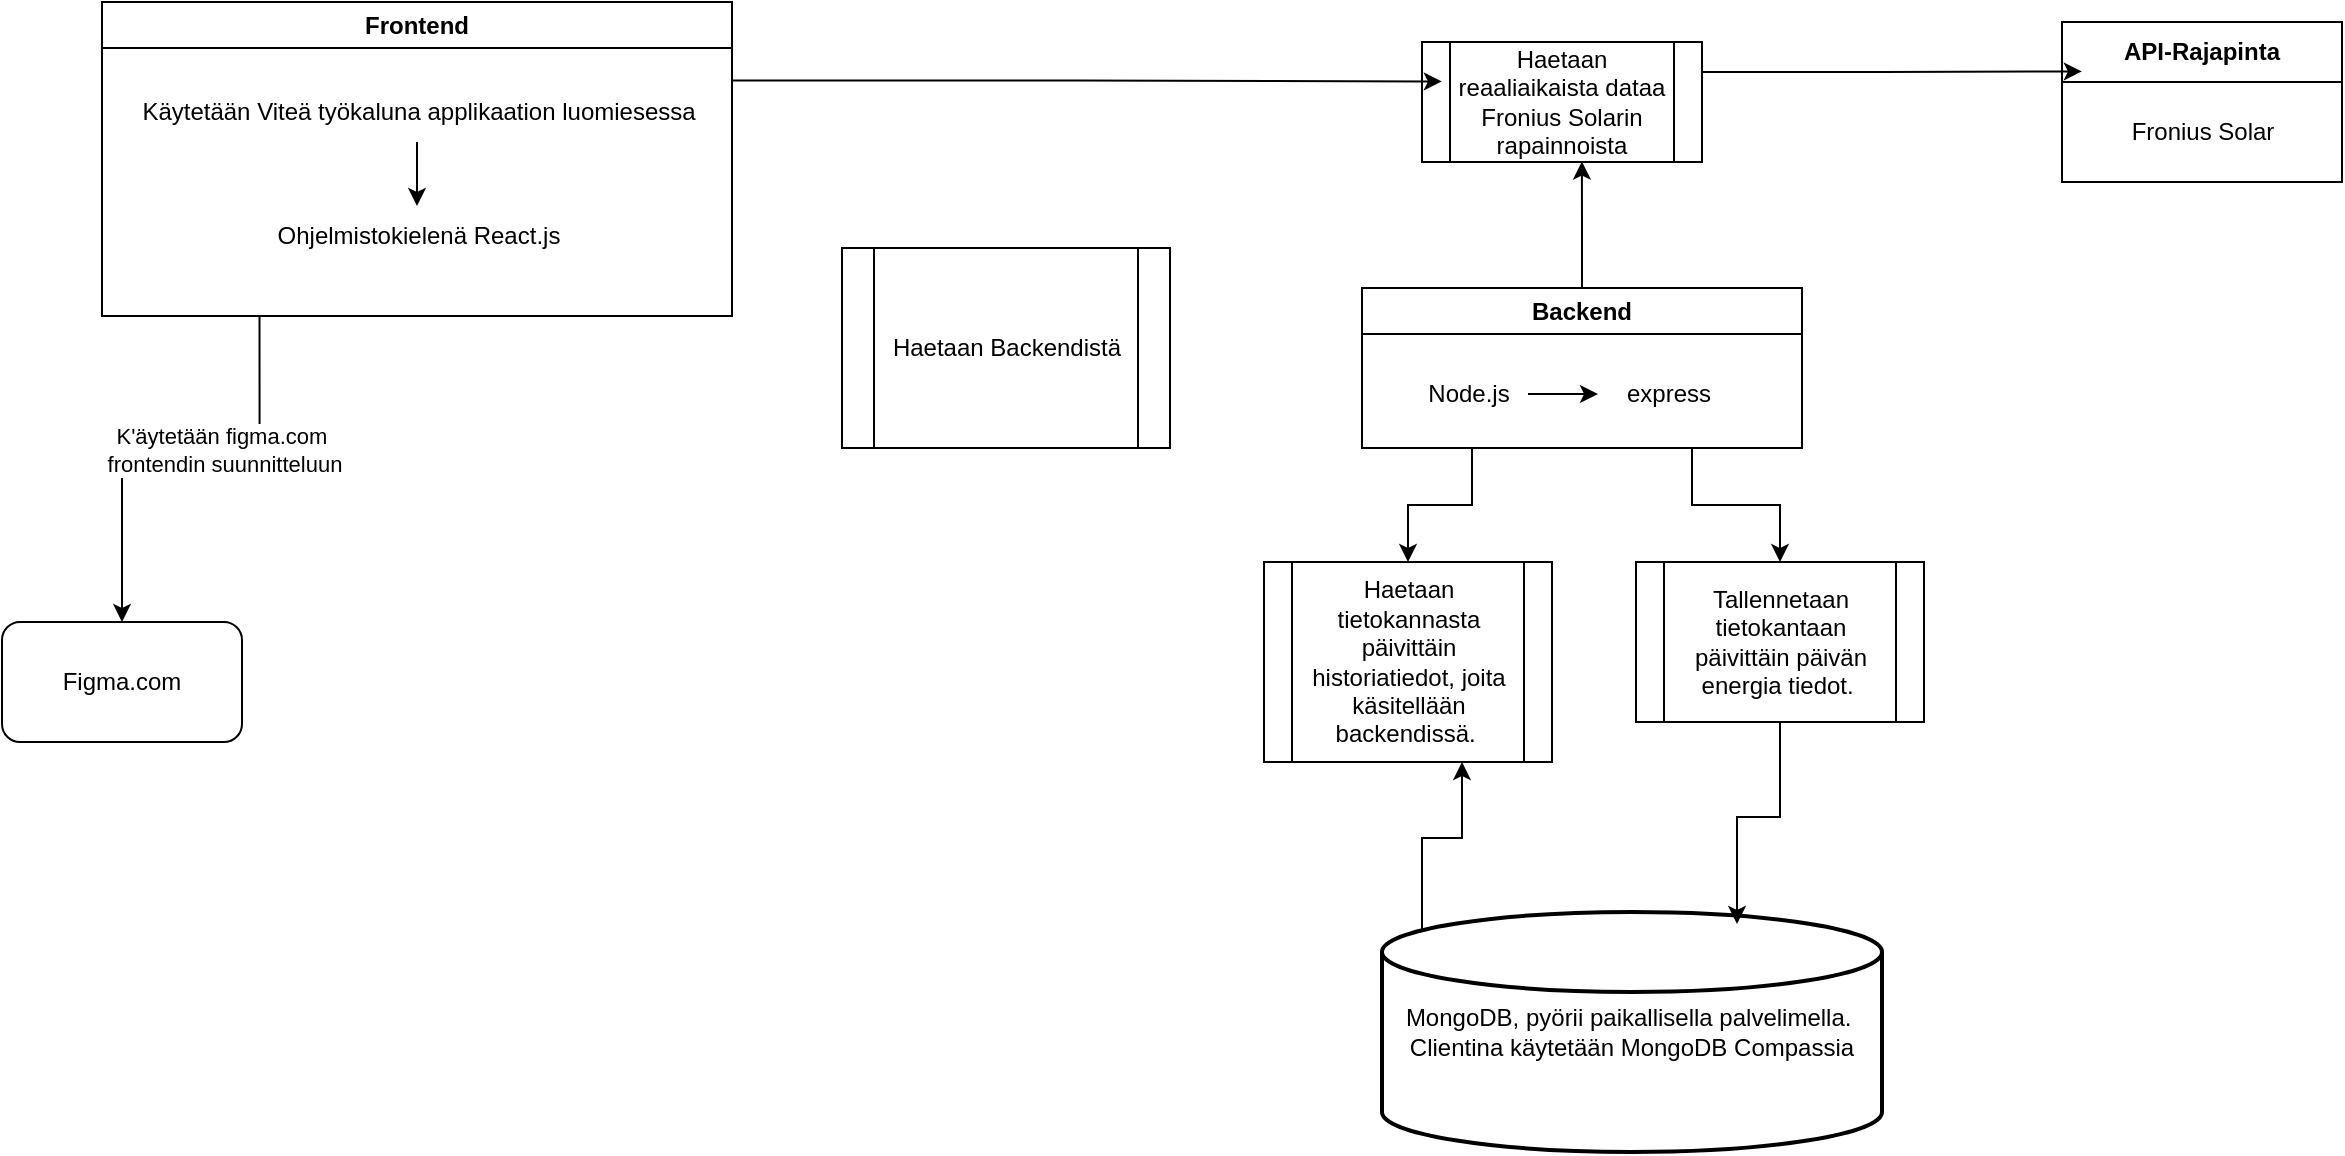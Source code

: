 <mxfile version="24.8.3">
  <diagram id="C5RBs43oDa-KdzZeNtuy" name="Page-1">
    <mxGraphModel dx="1405" dy="964" grid="1" gridSize="10" guides="1" tooltips="1" connect="1" arrows="1" fold="1" page="1" pageScale="1" pageWidth="827" pageHeight="1169" math="0" shadow="0">
      <root>
        <mxCell id="WIyWlLk6GJQsqaUBKTNV-0" />
        <mxCell id="WIyWlLk6GJQsqaUBKTNV-1" parent="WIyWlLk6GJQsqaUBKTNV-0" />
        <mxCell id="KI7qUFwzVZCrHmOiPdN4-64" style="edgeStyle=orthogonalEdgeStyle;rounded=0;orthogonalLoop=1;jettySize=auto;html=1;exitX=0.25;exitY=1;exitDx=0;exitDy=0;" edge="1" parent="WIyWlLk6GJQsqaUBKTNV-1" source="KI7qUFwzVZCrHmOiPdN4-0" target="KI7qUFwzVZCrHmOiPdN4-52">
          <mxGeometry relative="1" as="geometry" />
        </mxCell>
        <mxCell id="KI7qUFwzVZCrHmOiPdN4-65" value="K&#39;äytetään figma.com&amp;nbsp;&lt;div&gt;frontendin suunnitteluun&lt;/div&gt;" style="edgeLabel;html=1;align=center;verticalAlign=middle;resizable=0;points=[];" vertex="1" connectable="0" parent="KI7qUFwzVZCrHmOiPdN4-64">
          <mxGeometry x="-0.008" y="4" relative="1" as="geometry">
            <mxPoint x="15" y="-14" as="offset" />
          </mxGeometry>
        </mxCell>
        <mxCell id="KI7qUFwzVZCrHmOiPdN4-0" value="Frontend" style="swimlane;whiteSpace=wrap;html=1;" vertex="1" parent="WIyWlLk6GJQsqaUBKTNV-1">
          <mxGeometry x="60" y="130" width="315" height="157" as="geometry" />
        </mxCell>
        <mxCell id="KI7qUFwzVZCrHmOiPdN4-56" value="" style="edgeStyle=orthogonalEdgeStyle;rounded=0;orthogonalLoop=1;jettySize=auto;html=1;" edge="1" parent="KI7qUFwzVZCrHmOiPdN4-0" source="KI7qUFwzVZCrHmOiPdN4-51" target="KI7qUFwzVZCrHmOiPdN4-55">
          <mxGeometry relative="1" as="geometry" />
        </mxCell>
        <mxCell id="KI7qUFwzVZCrHmOiPdN4-51" value="Käytetään Viteä työkaluna applikaation luomiesessa" style="text;html=1;align=center;verticalAlign=middle;resizable=0;points=[];autosize=1;strokeColor=none;fillColor=none;" vertex="1" parent="KI7qUFwzVZCrHmOiPdN4-0">
          <mxGeometry x="7.5" y="40" width="300" height="30" as="geometry" />
        </mxCell>
        <mxCell id="KI7qUFwzVZCrHmOiPdN4-55" value="&lt;div&gt;Ohjelmistokielenä React.js&lt;/div&gt;" style="text;html=1;align=center;verticalAlign=middle;resizable=0;points=[];autosize=1;strokeColor=none;fillColor=none;" vertex="1" parent="KI7qUFwzVZCrHmOiPdN4-0">
          <mxGeometry x="77.5" y="102" width="160" height="30" as="geometry" />
        </mxCell>
        <mxCell id="KI7qUFwzVZCrHmOiPdN4-61" style="edgeStyle=orthogonalEdgeStyle;rounded=0;orthogonalLoop=1;jettySize=auto;html=1;exitX=0;exitY=0.15;exitDx=0;exitDy=0;exitPerimeter=0;" edge="1" parent="WIyWlLk6GJQsqaUBKTNV-1" source="KI7qUFwzVZCrHmOiPdN4-2">
          <mxGeometry relative="1" as="geometry">
            <mxPoint x="740" y="510" as="targetPoint" />
            <Array as="points">
              <mxPoint x="720" y="603" />
              <mxPoint x="720" y="548" />
              <mxPoint x="740" y="548" />
            </Array>
          </mxGeometry>
        </mxCell>
        <mxCell id="KI7qUFwzVZCrHmOiPdN4-2" value="MongoDB, pyörii paikallisella palvelimella.&amp;nbsp;&lt;div&gt;Clientina käytetään&amp;nbsp;&lt;span style=&quot;background-color: initial;&quot;&gt;MongoDB Compassia&lt;/span&gt;&lt;/div&gt;" style="strokeWidth=2;html=1;shape=mxgraph.flowchart.database;whiteSpace=wrap;" vertex="1" parent="WIyWlLk6GJQsqaUBKTNV-1">
          <mxGeometry x="700" y="585" width="250" height="120" as="geometry" />
        </mxCell>
        <mxCell id="KI7qUFwzVZCrHmOiPdN4-74" style="edgeStyle=orthogonalEdgeStyle;rounded=0;orthogonalLoop=1;jettySize=auto;html=1;exitX=0.75;exitY=1;exitDx=0;exitDy=0;" edge="1" parent="WIyWlLk6GJQsqaUBKTNV-1" source="KI7qUFwzVZCrHmOiPdN4-3" target="KI7qUFwzVZCrHmOiPdN4-57">
          <mxGeometry relative="1" as="geometry" />
        </mxCell>
        <mxCell id="KI7qUFwzVZCrHmOiPdN4-75" style="edgeStyle=orthogonalEdgeStyle;rounded=0;orthogonalLoop=1;jettySize=auto;html=1;exitX=0.25;exitY=1;exitDx=0;exitDy=0;" edge="1" parent="WIyWlLk6GJQsqaUBKTNV-1" source="KI7qUFwzVZCrHmOiPdN4-3" target="KI7qUFwzVZCrHmOiPdN4-60">
          <mxGeometry relative="1" as="geometry" />
        </mxCell>
        <mxCell id="KI7qUFwzVZCrHmOiPdN4-3" value="Backend" style="swimlane;whiteSpace=wrap;html=1;" vertex="1" parent="WIyWlLk6GJQsqaUBKTNV-1">
          <mxGeometry x="690" y="273" width="220" height="80" as="geometry" />
        </mxCell>
        <mxCell id="KI7qUFwzVZCrHmOiPdN4-41" value="express" style="text;html=1;align=center;verticalAlign=middle;resizable=0;points=[];autosize=1;strokeColor=none;fillColor=none;" vertex="1" parent="KI7qUFwzVZCrHmOiPdN4-3">
          <mxGeometry x="118" y="38" width="70" height="30" as="geometry" />
        </mxCell>
        <mxCell id="KI7qUFwzVZCrHmOiPdN4-38" value="Node.js" style="text;html=1;align=center;verticalAlign=middle;resizable=0;points=[];autosize=1;strokeColor=none;fillColor=none;" vertex="1" parent="KI7qUFwzVZCrHmOiPdN4-3">
          <mxGeometry x="23" y="38" width="60" height="30" as="geometry" />
        </mxCell>
        <mxCell id="KI7qUFwzVZCrHmOiPdN4-42" value="" style="edgeStyle=orthogonalEdgeStyle;rounded=0;orthogonalLoop=1;jettySize=auto;html=1;" edge="1" parent="KI7qUFwzVZCrHmOiPdN4-3" source="KI7qUFwzVZCrHmOiPdN4-38" target="KI7qUFwzVZCrHmOiPdN4-41">
          <mxGeometry relative="1" as="geometry" />
        </mxCell>
        <mxCell id="KI7qUFwzVZCrHmOiPdN4-8" value="API-Rajapinta" style="swimlane;whiteSpace=wrap;html=1;startSize=30;" vertex="1" parent="WIyWlLk6GJQsqaUBKTNV-1">
          <mxGeometry x="1040" y="140" width="140" height="80" as="geometry">
            <mxRectangle x="580" y="250" width="90" height="30" as="alternateBounds" />
          </mxGeometry>
        </mxCell>
        <mxCell id="KI7qUFwzVZCrHmOiPdN4-46" value="Fronius Solar" style="text;html=1;align=center;verticalAlign=middle;resizable=0;points=[];autosize=1;strokeColor=none;fillColor=none;" vertex="1" parent="KI7qUFwzVZCrHmOiPdN4-8">
          <mxGeometry x="25" y="40" width="90" height="30" as="geometry" />
        </mxCell>
        <mxCell id="KI7qUFwzVZCrHmOiPdN4-43" value="Haetaan reaaliaikaista dataa Fronius Solarin rapainnoista" style="shape=process;whiteSpace=wrap;html=1;backgroundOutline=1;" vertex="1" parent="WIyWlLk6GJQsqaUBKTNV-1">
          <mxGeometry x="720" y="150" width="140" height="60" as="geometry" />
        </mxCell>
        <mxCell id="KI7qUFwzVZCrHmOiPdN4-52" value="Figma.com" style="rounded=1;whiteSpace=wrap;html=1;" vertex="1" parent="WIyWlLk6GJQsqaUBKTNV-1">
          <mxGeometry x="10" y="440" width="120" height="60" as="geometry" />
        </mxCell>
        <mxCell id="KI7qUFwzVZCrHmOiPdN4-57" value="Tallennetaan tietokantaan päivittäin päivän energia tiedot.&amp;nbsp;" style="shape=process;whiteSpace=wrap;html=1;backgroundOutline=1;" vertex="1" parent="WIyWlLk6GJQsqaUBKTNV-1">
          <mxGeometry x="827" y="410" width="144" height="80" as="geometry" />
        </mxCell>
        <mxCell id="KI7qUFwzVZCrHmOiPdN4-60" value="Haetaan tietokannasta päivittäin historiatiedot, joita käsitellään backendissä.&amp;nbsp;" style="shape=process;whiteSpace=wrap;html=1;backgroundOutline=1;" vertex="1" parent="WIyWlLk6GJQsqaUBKTNV-1">
          <mxGeometry x="641" y="410" width="144" height="100" as="geometry" />
        </mxCell>
        <mxCell id="KI7qUFwzVZCrHmOiPdN4-67" value="Haetaan Backendistä" style="shape=process;whiteSpace=wrap;html=1;backgroundOutline=1;" vertex="1" parent="WIyWlLk6GJQsqaUBKTNV-1">
          <mxGeometry x="430" y="253" width="164" height="100" as="geometry" />
        </mxCell>
        <mxCell id="KI7qUFwzVZCrHmOiPdN4-69" style="edgeStyle=orthogonalEdgeStyle;rounded=0;orthogonalLoop=1;jettySize=auto;html=1;exitX=1;exitY=0.25;exitDx=0;exitDy=0;entryX=0.071;entryY=0.329;entryDx=0;entryDy=0;entryPerimeter=0;" edge="1" parent="WIyWlLk6GJQsqaUBKTNV-1" source="KI7qUFwzVZCrHmOiPdN4-0" target="KI7qUFwzVZCrHmOiPdN4-43">
          <mxGeometry relative="1" as="geometry" />
        </mxCell>
        <mxCell id="KI7qUFwzVZCrHmOiPdN4-72" style="edgeStyle=orthogonalEdgeStyle;rounded=0;orthogonalLoop=1;jettySize=auto;html=1;exitX=1;exitY=0.25;exitDx=0;exitDy=0;entryX=0.071;entryY=0.309;entryDx=0;entryDy=0;entryPerimeter=0;" edge="1" parent="WIyWlLk6GJQsqaUBKTNV-1" source="KI7qUFwzVZCrHmOiPdN4-43" target="KI7qUFwzVZCrHmOiPdN4-8">
          <mxGeometry relative="1" as="geometry" />
        </mxCell>
        <mxCell id="KI7qUFwzVZCrHmOiPdN4-73" style="edgeStyle=orthogonalEdgeStyle;rounded=0;orthogonalLoop=1;jettySize=auto;html=1;exitX=0.5;exitY=0;exitDx=0;exitDy=0;entryX=0.571;entryY=0.996;entryDx=0;entryDy=0;entryPerimeter=0;" edge="1" parent="WIyWlLk6GJQsqaUBKTNV-1" source="KI7qUFwzVZCrHmOiPdN4-3" target="KI7qUFwzVZCrHmOiPdN4-43">
          <mxGeometry relative="1" as="geometry" />
        </mxCell>
        <mxCell id="KI7qUFwzVZCrHmOiPdN4-76" style="edgeStyle=orthogonalEdgeStyle;rounded=0;orthogonalLoop=1;jettySize=auto;html=1;exitX=0.5;exitY=1;exitDx=0;exitDy=0;entryX=0.71;entryY=0.05;entryDx=0;entryDy=0;entryPerimeter=0;" edge="1" parent="WIyWlLk6GJQsqaUBKTNV-1" source="KI7qUFwzVZCrHmOiPdN4-57" target="KI7qUFwzVZCrHmOiPdN4-2">
          <mxGeometry relative="1" as="geometry" />
        </mxCell>
      </root>
    </mxGraphModel>
  </diagram>
</mxfile>
